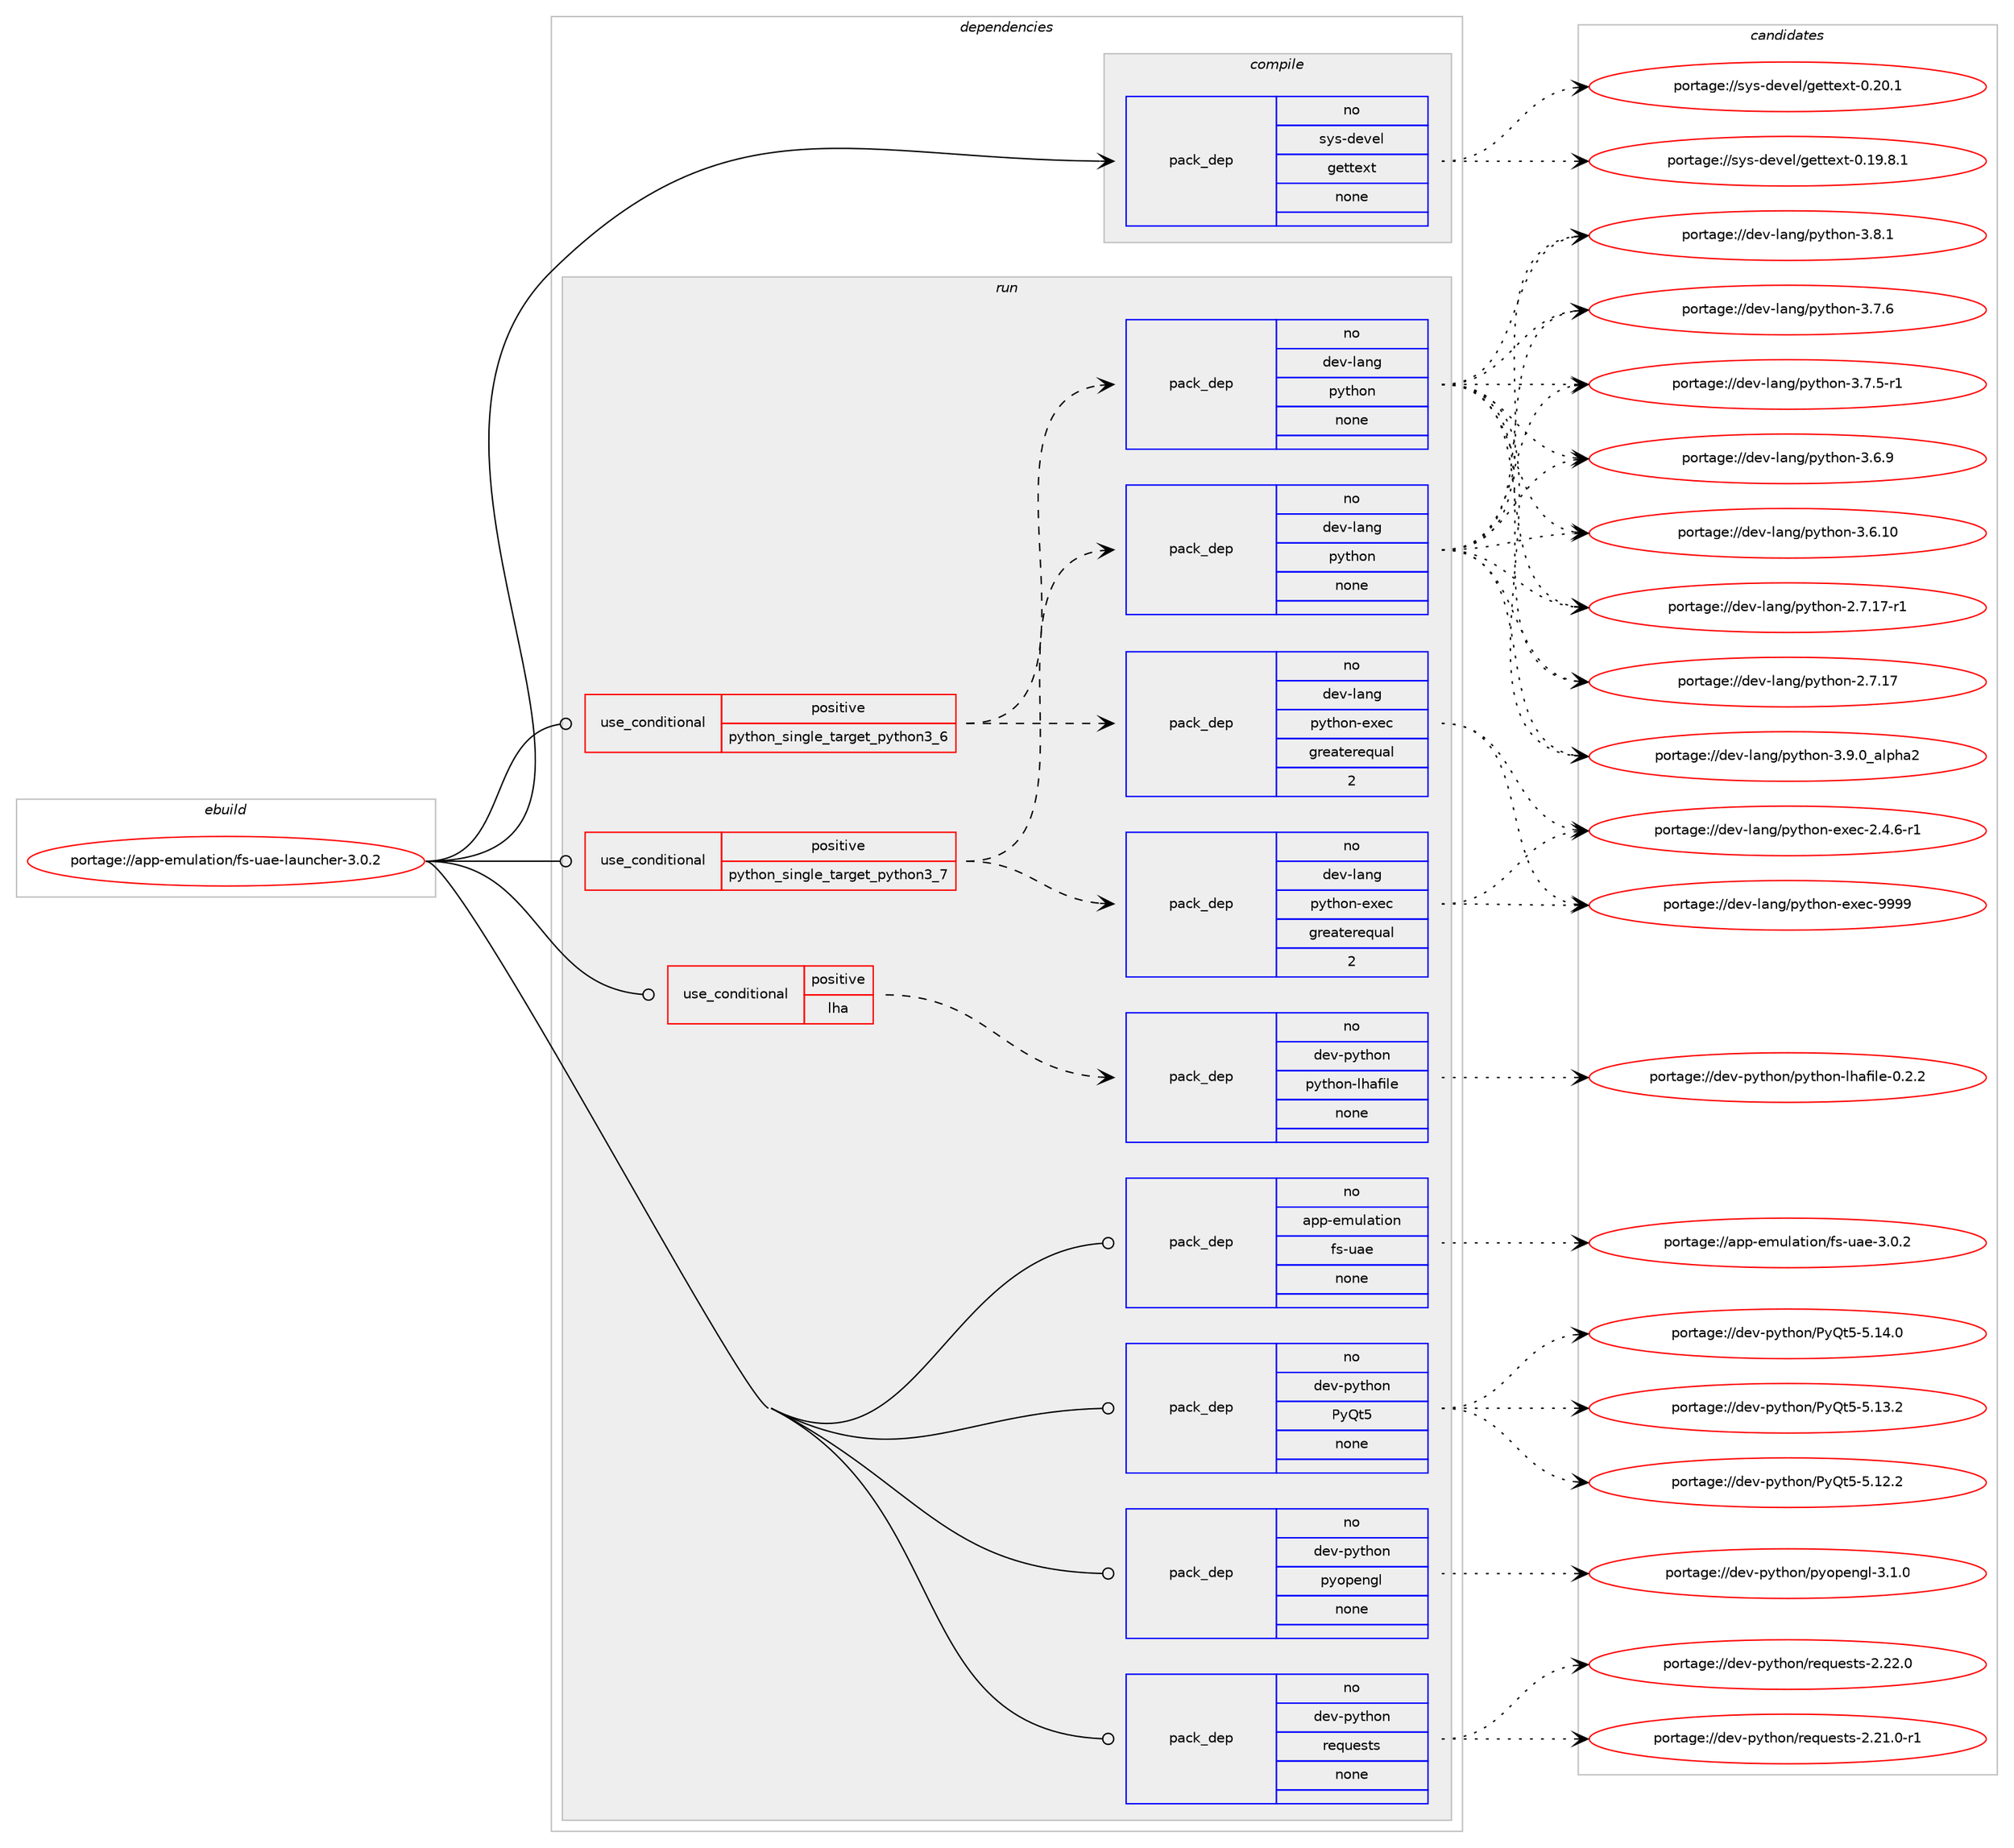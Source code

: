 digraph prolog {

# *************
# Graph options
# *************

newrank=true;
concentrate=true;
compound=true;
graph [rankdir=LR,fontname=Helvetica,fontsize=10,ranksep=1.5];#, ranksep=2.5, nodesep=0.2];
edge  [arrowhead=vee];
node  [fontname=Helvetica,fontsize=10];

# **********
# The ebuild
# **********

subgraph cluster_leftcol {
color=gray;
label=<<i>ebuild</i>>;
id [label="portage://app-emulation/fs-uae-launcher-3.0.2", color=red, width=4, href="../app-emulation/fs-uae-launcher-3.0.2.svg"];
}

# ****************
# The dependencies
# ****************

subgraph cluster_midcol {
color=gray;
label=<<i>dependencies</i>>;
subgraph cluster_compile {
fillcolor="#eeeeee";
style=filled;
label=<<i>compile</i>>;
subgraph pack473791 {
dependency630730 [label=<<TABLE BORDER="0" CELLBORDER="1" CELLSPACING="0" CELLPADDING="4" WIDTH="220"><TR><TD ROWSPAN="6" CELLPADDING="30">pack_dep</TD></TR><TR><TD WIDTH="110">no</TD></TR><TR><TD>sys-devel</TD></TR><TR><TD>gettext</TD></TR><TR><TD>none</TD></TR><TR><TD></TD></TR></TABLE>>, shape=none, color=blue];
}
id:e -> dependency630730:w [weight=20,style="solid",arrowhead="vee"];
}
subgraph cluster_compileandrun {
fillcolor="#eeeeee";
style=filled;
label=<<i>compile and run</i>>;
}
subgraph cluster_run {
fillcolor="#eeeeee";
style=filled;
label=<<i>run</i>>;
subgraph cond148534 {
dependency630731 [label=<<TABLE BORDER="0" CELLBORDER="1" CELLSPACING="0" CELLPADDING="4"><TR><TD ROWSPAN="3" CELLPADDING="10">use_conditional</TD></TR><TR><TD>positive</TD></TR><TR><TD>lha</TD></TR></TABLE>>, shape=none, color=red];
subgraph pack473792 {
dependency630732 [label=<<TABLE BORDER="0" CELLBORDER="1" CELLSPACING="0" CELLPADDING="4" WIDTH="220"><TR><TD ROWSPAN="6" CELLPADDING="30">pack_dep</TD></TR><TR><TD WIDTH="110">no</TD></TR><TR><TD>dev-python</TD></TR><TR><TD>python-lhafile</TD></TR><TR><TD>none</TD></TR><TR><TD></TD></TR></TABLE>>, shape=none, color=blue];
}
dependency630731:e -> dependency630732:w [weight=20,style="dashed",arrowhead="vee"];
}
id:e -> dependency630731:w [weight=20,style="solid",arrowhead="odot"];
subgraph cond148535 {
dependency630733 [label=<<TABLE BORDER="0" CELLBORDER="1" CELLSPACING="0" CELLPADDING="4"><TR><TD ROWSPAN="3" CELLPADDING="10">use_conditional</TD></TR><TR><TD>positive</TD></TR><TR><TD>python_single_target_python3_6</TD></TR></TABLE>>, shape=none, color=red];
subgraph pack473793 {
dependency630734 [label=<<TABLE BORDER="0" CELLBORDER="1" CELLSPACING="0" CELLPADDING="4" WIDTH="220"><TR><TD ROWSPAN="6" CELLPADDING="30">pack_dep</TD></TR><TR><TD WIDTH="110">no</TD></TR><TR><TD>dev-lang</TD></TR><TR><TD>python</TD></TR><TR><TD>none</TD></TR><TR><TD></TD></TR></TABLE>>, shape=none, color=blue];
}
dependency630733:e -> dependency630734:w [weight=20,style="dashed",arrowhead="vee"];
subgraph pack473794 {
dependency630735 [label=<<TABLE BORDER="0" CELLBORDER="1" CELLSPACING="0" CELLPADDING="4" WIDTH="220"><TR><TD ROWSPAN="6" CELLPADDING="30">pack_dep</TD></TR><TR><TD WIDTH="110">no</TD></TR><TR><TD>dev-lang</TD></TR><TR><TD>python-exec</TD></TR><TR><TD>greaterequal</TD></TR><TR><TD>2</TD></TR></TABLE>>, shape=none, color=blue];
}
dependency630733:e -> dependency630735:w [weight=20,style="dashed",arrowhead="vee"];
}
id:e -> dependency630733:w [weight=20,style="solid",arrowhead="odot"];
subgraph cond148536 {
dependency630736 [label=<<TABLE BORDER="0" CELLBORDER="1" CELLSPACING="0" CELLPADDING="4"><TR><TD ROWSPAN="3" CELLPADDING="10">use_conditional</TD></TR><TR><TD>positive</TD></TR><TR><TD>python_single_target_python3_7</TD></TR></TABLE>>, shape=none, color=red];
subgraph pack473795 {
dependency630737 [label=<<TABLE BORDER="0" CELLBORDER="1" CELLSPACING="0" CELLPADDING="4" WIDTH="220"><TR><TD ROWSPAN="6" CELLPADDING="30">pack_dep</TD></TR><TR><TD WIDTH="110">no</TD></TR><TR><TD>dev-lang</TD></TR><TR><TD>python</TD></TR><TR><TD>none</TD></TR><TR><TD></TD></TR></TABLE>>, shape=none, color=blue];
}
dependency630736:e -> dependency630737:w [weight=20,style="dashed",arrowhead="vee"];
subgraph pack473796 {
dependency630738 [label=<<TABLE BORDER="0" CELLBORDER="1" CELLSPACING="0" CELLPADDING="4" WIDTH="220"><TR><TD ROWSPAN="6" CELLPADDING="30">pack_dep</TD></TR><TR><TD WIDTH="110">no</TD></TR><TR><TD>dev-lang</TD></TR><TR><TD>python-exec</TD></TR><TR><TD>greaterequal</TD></TR><TR><TD>2</TD></TR></TABLE>>, shape=none, color=blue];
}
dependency630736:e -> dependency630738:w [weight=20,style="dashed",arrowhead="vee"];
}
id:e -> dependency630736:w [weight=20,style="solid",arrowhead="odot"];
subgraph pack473797 {
dependency630739 [label=<<TABLE BORDER="0" CELLBORDER="1" CELLSPACING="0" CELLPADDING="4" WIDTH="220"><TR><TD ROWSPAN="6" CELLPADDING="30">pack_dep</TD></TR><TR><TD WIDTH="110">no</TD></TR><TR><TD>app-emulation</TD></TR><TR><TD>fs-uae</TD></TR><TR><TD>none</TD></TR><TR><TD></TD></TR></TABLE>>, shape=none, color=blue];
}
id:e -> dependency630739:w [weight=20,style="solid",arrowhead="odot"];
subgraph pack473798 {
dependency630740 [label=<<TABLE BORDER="0" CELLBORDER="1" CELLSPACING="0" CELLPADDING="4" WIDTH="220"><TR><TD ROWSPAN="6" CELLPADDING="30">pack_dep</TD></TR><TR><TD WIDTH="110">no</TD></TR><TR><TD>dev-python</TD></TR><TR><TD>PyQt5</TD></TR><TR><TD>none</TD></TR><TR><TD></TD></TR></TABLE>>, shape=none, color=blue];
}
id:e -> dependency630740:w [weight=20,style="solid",arrowhead="odot"];
subgraph pack473799 {
dependency630741 [label=<<TABLE BORDER="0" CELLBORDER="1" CELLSPACING="0" CELLPADDING="4" WIDTH="220"><TR><TD ROWSPAN="6" CELLPADDING="30">pack_dep</TD></TR><TR><TD WIDTH="110">no</TD></TR><TR><TD>dev-python</TD></TR><TR><TD>pyopengl</TD></TR><TR><TD>none</TD></TR><TR><TD></TD></TR></TABLE>>, shape=none, color=blue];
}
id:e -> dependency630741:w [weight=20,style="solid",arrowhead="odot"];
subgraph pack473800 {
dependency630742 [label=<<TABLE BORDER="0" CELLBORDER="1" CELLSPACING="0" CELLPADDING="4" WIDTH="220"><TR><TD ROWSPAN="6" CELLPADDING="30">pack_dep</TD></TR><TR><TD WIDTH="110">no</TD></TR><TR><TD>dev-python</TD></TR><TR><TD>requests</TD></TR><TR><TD>none</TD></TR><TR><TD></TD></TR></TABLE>>, shape=none, color=blue];
}
id:e -> dependency630742:w [weight=20,style="solid",arrowhead="odot"];
}
}

# **************
# The candidates
# **************

subgraph cluster_choices {
rank=same;
color=gray;
label=<<i>candidates</i>>;

subgraph choice473791 {
color=black;
nodesep=1;
choice115121115451001011181011084710310111611610112011645484650484649 [label="portage://sys-devel/gettext-0.20.1", color=red, width=4,href="../sys-devel/gettext-0.20.1.svg"];
choice1151211154510010111810110847103101116116101120116454846495746564649 [label="portage://sys-devel/gettext-0.19.8.1", color=red, width=4,href="../sys-devel/gettext-0.19.8.1.svg"];
dependency630730:e -> choice115121115451001011181011084710310111611610112011645484650484649:w [style=dotted,weight="100"];
dependency630730:e -> choice1151211154510010111810110847103101116116101120116454846495746564649:w [style=dotted,weight="100"];
}
subgraph choice473792 {
color=black;
nodesep=1;
choice10010111845112121116104111110471121211161041111104510810497102105108101454846504650 [label="portage://dev-python/python-lhafile-0.2.2", color=red, width=4,href="../dev-python/python-lhafile-0.2.2.svg"];
dependency630732:e -> choice10010111845112121116104111110471121211161041111104510810497102105108101454846504650:w [style=dotted,weight="100"];
}
subgraph choice473793 {
color=black;
nodesep=1;
choice10010111845108971101034711212111610411111045514657464895971081121049750 [label="portage://dev-lang/python-3.9.0_alpha2", color=red, width=4,href="../dev-lang/python-3.9.0_alpha2.svg"];
choice100101118451089711010347112121116104111110455146564649 [label="portage://dev-lang/python-3.8.1", color=red, width=4,href="../dev-lang/python-3.8.1.svg"];
choice100101118451089711010347112121116104111110455146554654 [label="portage://dev-lang/python-3.7.6", color=red, width=4,href="../dev-lang/python-3.7.6.svg"];
choice1001011184510897110103471121211161041111104551465546534511449 [label="portage://dev-lang/python-3.7.5-r1", color=red, width=4,href="../dev-lang/python-3.7.5-r1.svg"];
choice100101118451089711010347112121116104111110455146544657 [label="portage://dev-lang/python-3.6.9", color=red, width=4,href="../dev-lang/python-3.6.9.svg"];
choice10010111845108971101034711212111610411111045514654464948 [label="portage://dev-lang/python-3.6.10", color=red, width=4,href="../dev-lang/python-3.6.10.svg"];
choice100101118451089711010347112121116104111110455046554649554511449 [label="portage://dev-lang/python-2.7.17-r1", color=red, width=4,href="../dev-lang/python-2.7.17-r1.svg"];
choice10010111845108971101034711212111610411111045504655464955 [label="portage://dev-lang/python-2.7.17", color=red, width=4,href="../dev-lang/python-2.7.17.svg"];
dependency630734:e -> choice10010111845108971101034711212111610411111045514657464895971081121049750:w [style=dotted,weight="100"];
dependency630734:e -> choice100101118451089711010347112121116104111110455146564649:w [style=dotted,weight="100"];
dependency630734:e -> choice100101118451089711010347112121116104111110455146554654:w [style=dotted,weight="100"];
dependency630734:e -> choice1001011184510897110103471121211161041111104551465546534511449:w [style=dotted,weight="100"];
dependency630734:e -> choice100101118451089711010347112121116104111110455146544657:w [style=dotted,weight="100"];
dependency630734:e -> choice10010111845108971101034711212111610411111045514654464948:w [style=dotted,weight="100"];
dependency630734:e -> choice100101118451089711010347112121116104111110455046554649554511449:w [style=dotted,weight="100"];
dependency630734:e -> choice10010111845108971101034711212111610411111045504655464955:w [style=dotted,weight="100"];
}
subgraph choice473794 {
color=black;
nodesep=1;
choice10010111845108971101034711212111610411111045101120101994557575757 [label="portage://dev-lang/python-exec-9999", color=red, width=4,href="../dev-lang/python-exec-9999.svg"];
choice10010111845108971101034711212111610411111045101120101994550465246544511449 [label="portage://dev-lang/python-exec-2.4.6-r1", color=red, width=4,href="../dev-lang/python-exec-2.4.6-r1.svg"];
dependency630735:e -> choice10010111845108971101034711212111610411111045101120101994557575757:w [style=dotted,weight="100"];
dependency630735:e -> choice10010111845108971101034711212111610411111045101120101994550465246544511449:w [style=dotted,weight="100"];
}
subgraph choice473795 {
color=black;
nodesep=1;
choice10010111845108971101034711212111610411111045514657464895971081121049750 [label="portage://dev-lang/python-3.9.0_alpha2", color=red, width=4,href="../dev-lang/python-3.9.0_alpha2.svg"];
choice100101118451089711010347112121116104111110455146564649 [label="portage://dev-lang/python-3.8.1", color=red, width=4,href="../dev-lang/python-3.8.1.svg"];
choice100101118451089711010347112121116104111110455146554654 [label="portage://dev-lang/python-3.7.6", color=red, width=4,href="../dev-lang/python-3.7.6.svg"];
choice1001011184510897110103471121211161041111104551465546534511449 [label="portage://dev-lang/python-3.7.5-r1", color=red, width=4,href="../dev-lang/python-3.7.5-r1.svg"];
choice100101118451089711010347112121116104111110455146544657 [label="portage://dev-lang/python-3.6.9", color=red, width=4,href="../dev-lang/python-3.6.9.svg"];
choice10010111845108971101034711212111610411111045514654464948 [label="portage://dev-lang/python-3.6.10", color=red, width=4,href="../dev-lang/python-3.6.10.svg"];
choice100101118451089711010347112121116104111110455046554649554511449 [label="portage://dev-lang/python-2.7.17-r1", color=red, width=4,href="../dev-lang/python-2.7.17-r1.svg"];
choice10010111845108971101034711212111610411111045504655464955 [label="portage://dev-lang/python-2.7.17", color=red, width=4,href="../dev-lang/python-2.7.17.svg"];
dependency630737:e -> choice10010111845108971101034711212111610411111045514657464895971081121049750:w [style=dotted,weight="100"];
dependency630737:e -> choice100101118451089711010347112121116104111110455146564649:w [style=dotted,weight="100"];
dependency630737:e -> choice100101118451089711010347112121116104111110455146554654:w [style=dotted,weight="100"];
dependency630737:e -> choice1001011184510897110103471121211161041111104551465546534511449:w [style=dotted,weight="100"];
dependency630737:e -> choice100101118451089711010347112121116104111110455146544657:w [style=dotted,weight="100"];
dependency630737:e -> choice10010111845108971101034711212111610411111045514654464948:w [style=dotted,weight="100"];
dependency630737:e -> choice100101118451089711010347112121116104111110455046554649554511449:w [style=dotted,weight="100"];
dependency630737:e -> choice10010111845108971101034711212111610411111045504655464955:w [style=dotted,weight="100"];
}
subgraph choice473796 {
color=black;
nodesep=1;
choice10010111845108971101034711212111610411111045101120101994557575757 [label="portage://dev-lang/python-exec-9999", color=red, width=4,href="../dev-lang/python-exec-9999.svg"];
choice10010111845108971101034711212111610411111045101120101994550465246544511449 [label="portage://dev-lang/python-exec-2.4.6-r1", color=red, width=4,href="../dev-lang/python-exec-2.4.6-r1.svg"];
dependency630738:e -> choice10010111845108971101034711212111610411111045101120101994557575757:w [style=dotted,weight="100"];
dependency630738:e -> choice10010111845108971101034711212111610411111045101120101994550465246544511449:w [style=dotted,weight="100"];
}
subgraph choice473797 {
color=black;
nodesep=1;
choice971121124510110911710897116105111110471021154511797101455146484650 [label="portage://app-emulation/fs-uae-3.0.2", color=red, width=4,href="../app-emulation/fs-uae-3.0.2.svg"];
dependency630739:e -> choice971121124510110911710897116105111110471021154511797101455146484650:w [style=dotted,weight="100"];
}
subgraph choice473798 {
color=black;
nodesep=1;
choice100101118451121211161041111104780121811165345534649524648 [label="portage://dev-python/PyQt5-5.14.0", color=red, width=4,href="../dev-python/PyQt5-5.14.0.svg"];
choice100101118451121211161041111104780121811165345534649514650 [label="portage://dev-python/PyQt5-5.13.2", color=red, width=4,href="../dev-python/PyQt5-5.13.2.svg"];
choice100101118451121211161041111104780121811165345534649504650 [label="portage://dev-python/PyQt5-5.12.2", color=red, width=4,href="../dev-python/PyQt5-5.12.2.svg"];
dependency630740:e -> choice100101118451121211161041111104780121811165345534649524648:w [style=dotted,weight="100"];
dependency630740:e -> choice100101118451121211161041111104780121811165345534649514650:w [style=dotted,weight="100"];
dependency630740:e -> choice100101118451121211161041111104780121811165345534649504650:w [style=dotted,weight="100"];
}
subgraph choice473799 {
color=black;
nodesep=1;
choice1001011184511212111610411111047112121111112101110103108455146494648 [label="portage://dev-python/pyopengl-3.1.0", color=red, width=4,href="../dev-python/pyopengl-3.1.0.svg"];
dependency630741:e -> choice1001011184511212111610411111047112121111112101110103108455146494648:w [style=dotted,weight="100"];
}
subgraph choice473800 {
color=black;
nodesep=1;
choice100101118451121211161041111104711410111311710111511611545504650504648 [label="portage://dev-python/requests-2.22.0", color=red, width=4,href="../dev-python/requests-2.22.0.svg"];
choice1001011184511212111610411111047114101113117101115116115455046504946484511449 [label="portage://dev-python/requests-2.21.0-r1", color=red, width=4,href="../dev-python/requests-2.21.0-r1.svg"];
dependency630742:e -> choice100101118451121211161041111104711410111311710111511611545504650504648:w [style=dotted,weight="100"];
dependency630742:e -> choice1001011184511212111610411111047114101113117101115116115455046504946484511449:w [style=dotted,weight="100"];
}
}

}
